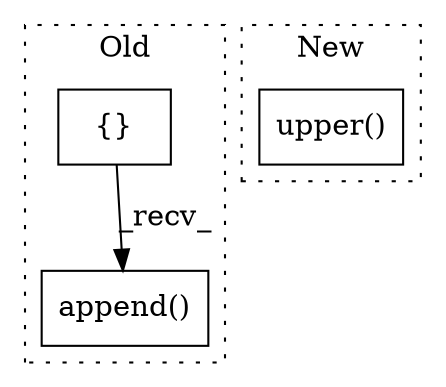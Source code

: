 digraph G {
subgraph cluster0 {
1 [label="{}" a="59" s="739,739" l="2,1" shape="box"];
3 [label="append()" a="75" s="2082,2113" l="17,1" shape="box"];
label = "Old";
style="dotted";
}
subgraph cluster1 {
2 [label="upper()" a="75" s="1863" l="15" shape="box"];
label = "New";
style="dotted";
}
1 -> 3 [label="_recv_"];
}